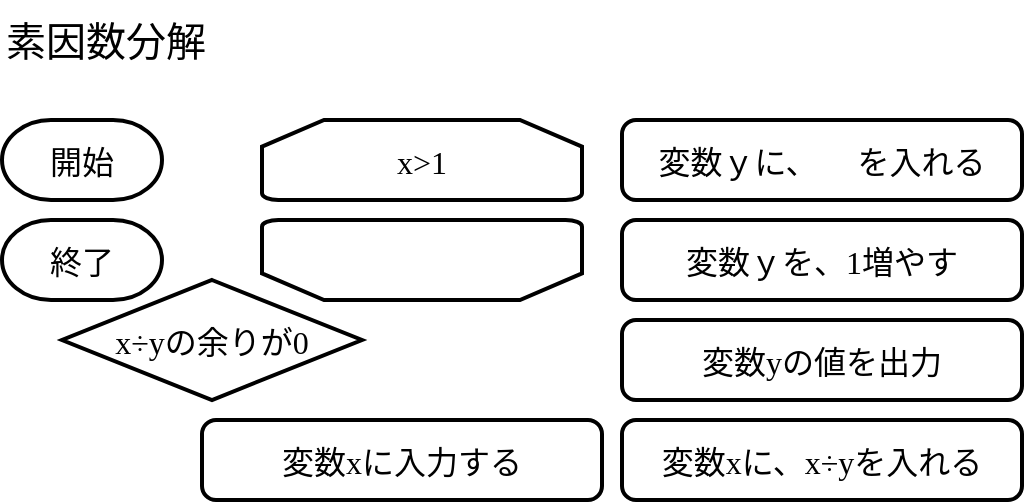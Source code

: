 <mxfile version="21.3.8" type="embed">
    <diagram name="ページ1" id="D5p3RVC4t98DR3PqROP9">
        <mxGraphModel dx="552" dy="400" grid="1" gridSize="10" guides="1" tooltips="1" connect="1" arrows="1" fold="1" page="1" pageScale="1" pageWidth="1169" pageHeight="827" math="0" shadow="0">
            <root>
                <mxCell id="0"/>
                <mxCell id="1" parent="0"/>
                <mxCell id="StKes1Bay4Hae8yV6QAt-1" value="開始" style="strokeWidth=2;shape=mxgraph.flowchart.terminator;fontSize=16;fontFamily=BIZ UDPGothic;" parent="1" vertex="1">
                    <mxGeometry x="40" y="100" width="80" height="40" as="geometry"/>
                </mxCell>
                <mxCell id="StKes1Bay4Hae8yV6QAt-2" value="終了" style="strokeWidth=2;shape=mxgraph.flowchart.terminator;fontSize=16;fontFamily=BIZ UDPGothic;" parent="1" vertex="1">
                    <mxGeometry x="40" y="150" width="80" height="40" as="geometry"/>
                </mxCell>
                <mxCell id="StKes1Bay4Hae8yV6QAt-3" value="変数xに入力する" style="rounded=1;absoluteArcSize=1;arcSize=14;strokeWidth=2;fontSize=16;fontFamily=BIZ UDPGothic;" parent="1" vertex="1">
                    <mxGeometry x="140" y="250" width="200" height="40" as="geometry"/>
                </mxCell>
                <mxCell id="9aM1dBj8owvEj4xOFZrg-10" value="素因数分解" style="text;html=1;strokeColor=none;fillColor=none;align=left;verticalAlign=middle;whiteSpace=wrap;rounded=0;fontSize=20;fontFamily=BIZ UDPGothic;" parent="1" vertex="1">
                    <mxGeometry x="40" y="40" width="480" height="40" as="geometry"/>
                </mxCell>
                <mxCell id="D7fSjAbkDVPHjdvhgrvn-4" value="x&gt;1" style="strokeWidth=2;shape=mxgraph.flowchart.loop_limit;fontSize=16;fontFamily=BIZ UDPGothic;" parent="1" vertex="1">
                    <mxGeometry x="170" y="100" width="160" height="40" as="geometry"/>
                </mxCell>
                <mxCell id="D7fSjAbkDVPHjdvhgrvn-5" value="" style="strokeWidth=2;shape=mxgraph.flowchart.loop_limit;direction=west;fontSize=16;fontFamily=BIZ UDPGothic;" parent="1" vertex="1">
                    <mxGeometry x="170" y="150" width="160" height="40" as="geometry"/>
                </mxCell>
                <mxCell id="D7fSjAbkDVPHjdvhgrvn-7" value="変数ｙに、     を入れる" style="rounded=1;absoluteArcSize=1;arcSize=14;strokeWidth=2;fontSize=16;fontFamily=BIZ UDPGothic;" parent="1" vertex="1">
                    <mxGeometry x="350" y="100" width="200" height="40" as="geometry"/>
                </mxCell>
                <mxCell id="D7fSjAbkDVPHjdvhgrvn-8" value="変数xに、x÷yを入れる" style="rounded=1;absoluteArcSize=1;arcSize=14;strokeWidth=2;fontSize=16;fontFamily=BIZ UDPGothic;" parent="1" vertex="1">
                    <mxGeometry x="350" y="250" width="200" height="40" as="geometry"/>
                </mxCell>
                <mxCell id="D7fSjAbkDVPHjdvhgrvn-10" value="変数yの値を出力" style="rounded=1;absoluteArcSize=1;arcSize=14;strokeWidth=2;fontSize=16;fontFamily=BIZ UDPGothic;" parent="1" vertex="1">
                    <mxGeometry x="350" y="200" width="200" height="40" as="geometry"/>
                </mxCell>
                <mxCell id="2" value="変数ｙを、1増やす" style="rounded=1;absoluteArcSize=1;arcSize=14;strokeWidth=2;fontSize=16;fontFamily=BIZ UDPGothic;" vertex="1" parent="1">
                    <mxGeometry x="350" y="150" width="200" height="40" as="geometry"/>
                </mxCell>
                <mxCell id="3" value="x÷yの余りが0" style="strokeWidth=2;shape=mxgraph.flowchart.decision;fontFamily=BIZ UDPGothic;fontSize=16;" vertex="1" parent="1">
                    <mxGeometry x="70" y="180" width="150" height="60" as="geometry"/>
                </mxCell>
            </root>
        </mxGraphModel>
    </diagram>
</mxfile>